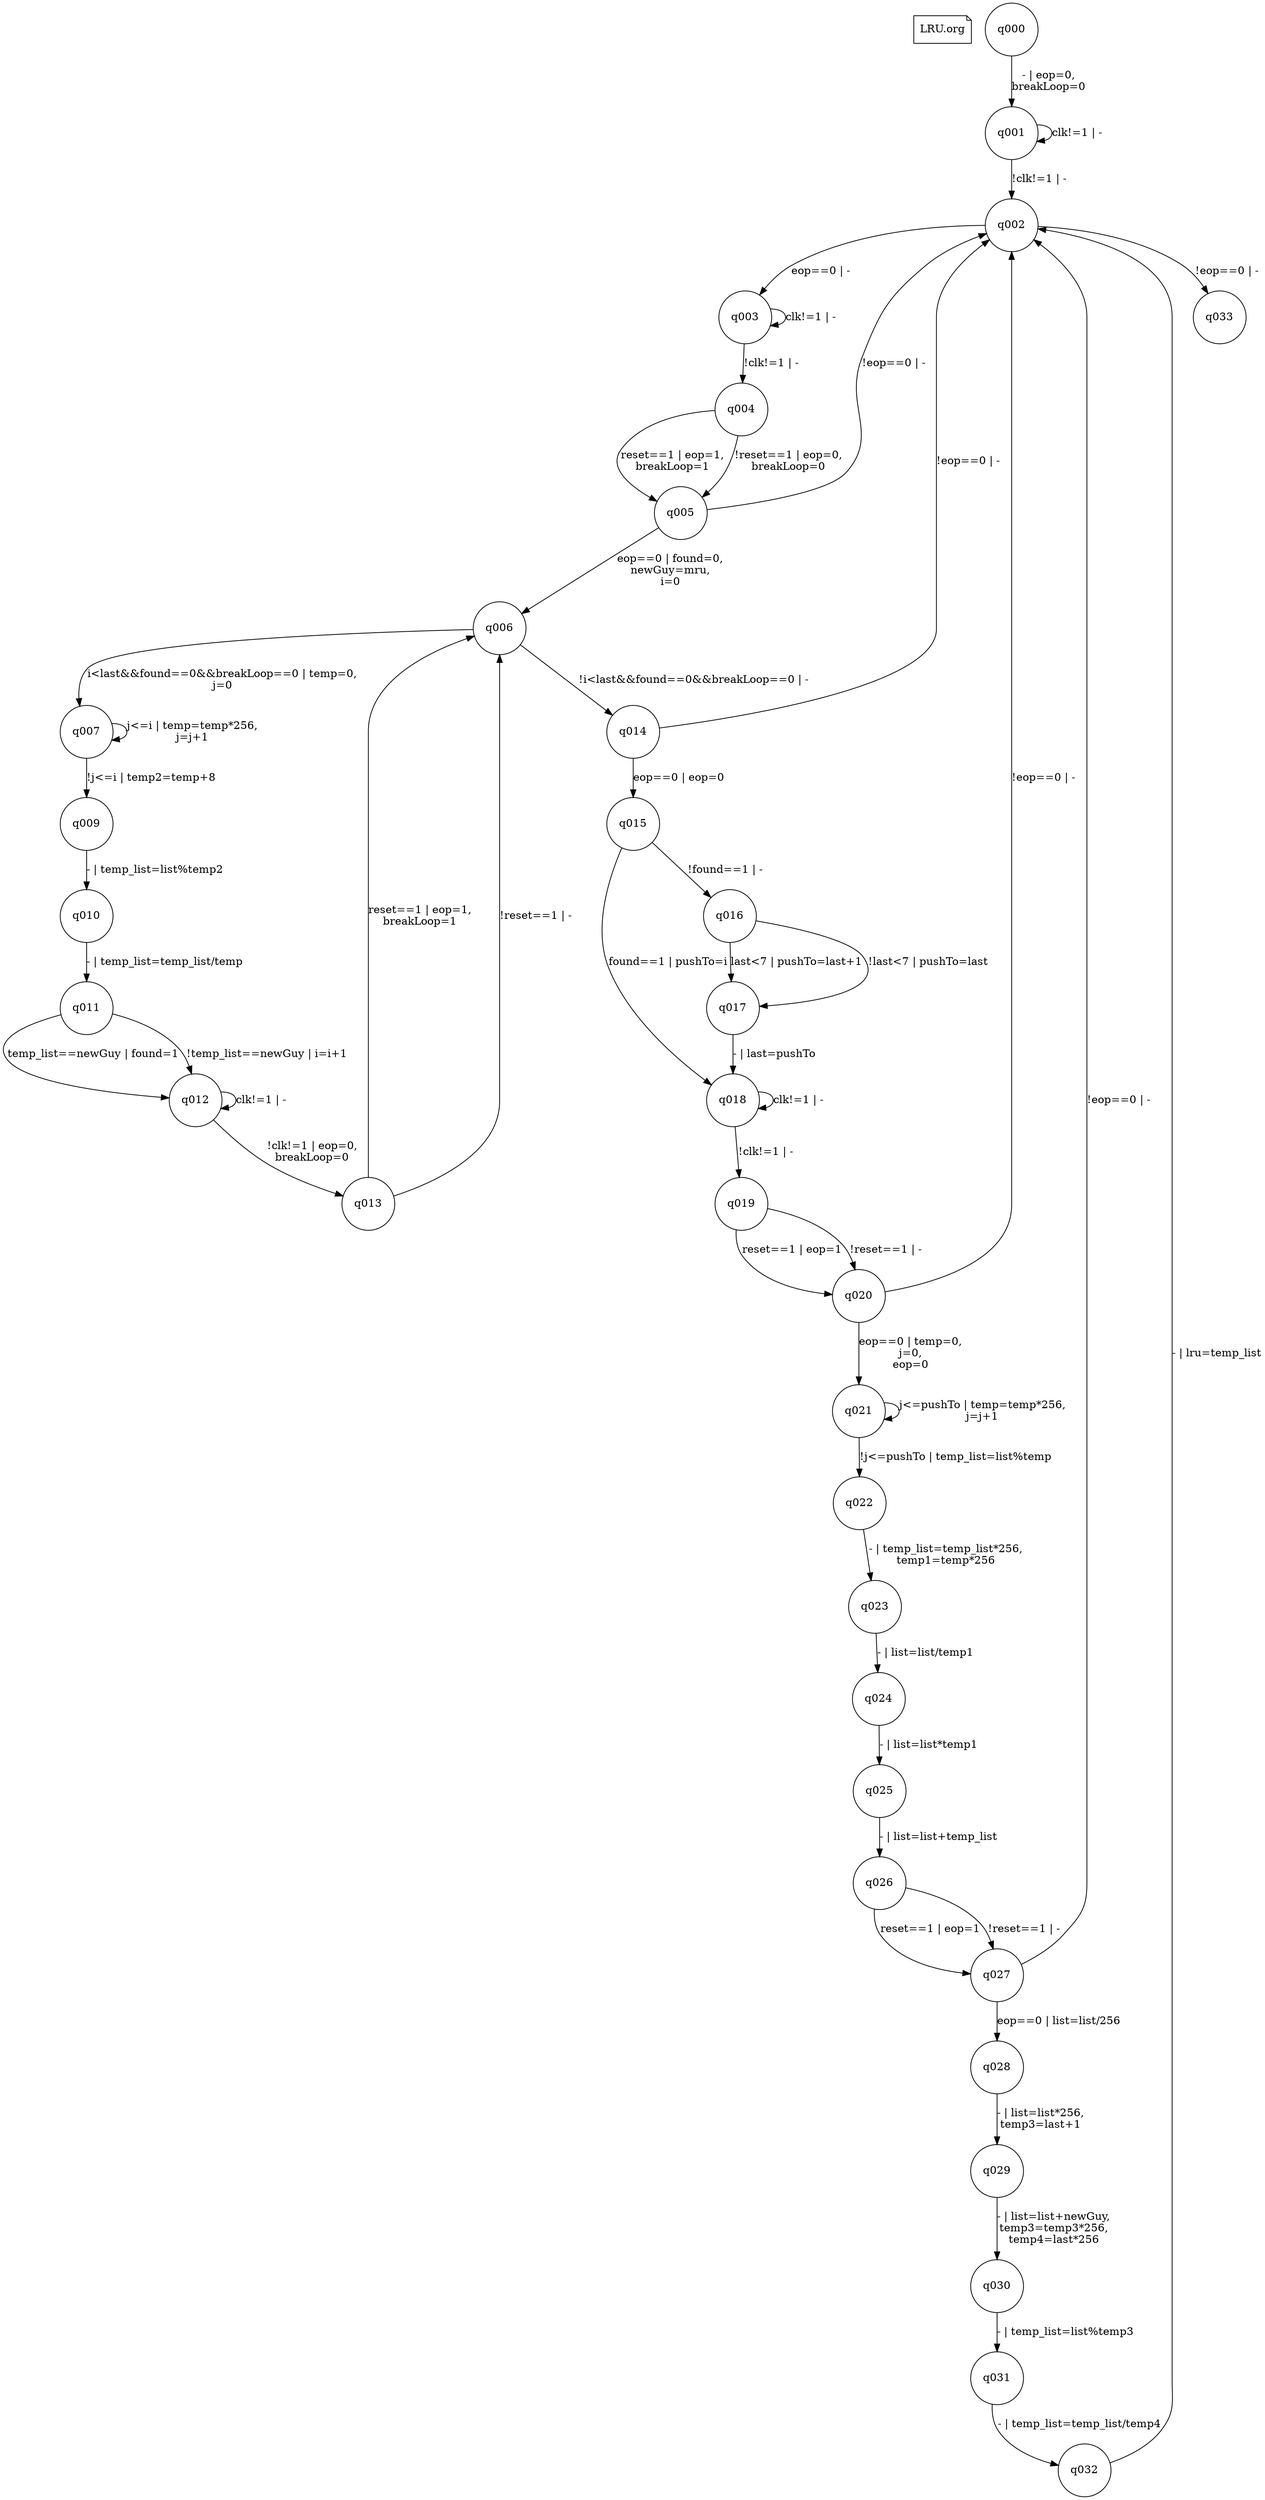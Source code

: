 digraph fsmdIndot {

"LRU.org" [shape=note];
q000 [shape=circle];
q001 [shape=circle];
q000 -> q001 [label="- | eop=0,\nbreakLoop=0"];
q001 [shape=circle];
q001 [shape=circle];
q001 -> q001 [label="clk!=1 | -"];
q002 [shape=circle];
q001 -> q002 [label="!clk!=1 | -"];
q002 [shape=circle];
q003 [shape=circle];
q002 -> q003 [label="eop==0 | -"];
q033 [shape=circle];
q002 -> q033 [label="!eop==0 | -"];
q003 [shape=circle];
q003 [shape=circle];
q003 -> q003 [label="clk!=1 | -"];
q004 [shape=circle];
q003 -> q004 [label="!clk!=1 | -"];
q004 [shape=circle];
q005 [shape=circle];
q004 -> q005 [label="reset==1 | eop=1,\nbreakLoop=1"];
q005 [shape=circle];
q004 -> q005 [label="!reset==1 | eop=0,\nbreakLoop=0"];
q005 [shape=circle];
q006 [shape=circle];
q005 -> q006 [label="eop==0 | found=0,\nnewGuy=mru,\ni=0"];
q002 [shape=circle];
q005 -> q002 [label="!eop==0 | -"];
q006 [shape=circle];
q007 [shape=circle];
q006 -> q007 [label="i<last&&found==0&&breakLoop==0 | temp=0,\nj=0"];
q014 [shape=circle];
q006 -> q014 [label="!i<last&&found==0&&breakLoop==0 | -"];
q007 [shape=circle];
q007 [shape=circle];
q007 -> q007 [label="j<=i | temp=temp*256,\nj=j+1"];
q009 [shape=circle];
q007 -> q009 [label="!j<=i | temp2=temp+8"];
q009 [shape=circle];
q010 [shape=circle];
q009 -> q010 [label="- | temp_list=list%temp2"];
q010 [shape=circle];
q011 [shape=circle];
q010 -> q011 [label="- | temp_list=temp_list/temp"];
q011 [shape=circle];
q012 [shape=circle];
q011 -> q012 [label="temp_list==newGuy | found=1"];
q012 [shape=circle];
q011 -> q012 [label="!temp_list==newGuy | i=i+1"];
q012 [shape=circle];
q012 [shape=circle];
q012 -> q012 [label="clk!=1 | -"];
q013 [shape=circle];
q012 -> q013 [label="!clk!=1 | eop=0,\nbreakLoop=0"];
q013 [shape=circle];
q006 [shape=circle];
q013 -> q006 [label="reset==1 | eop=1,\nbreakLoop=1"];
q006 [shape=circle];
q013 -> q006 [label="!reset==1 | -"];
q014 [shape=circle];
q015 [shape=circle];
q014 -> q015 [label="eop==0 | eop=0"];
q002 [shape=circle];
q014 -> q002 [label="!eop==0 | -"];
q015 [shape=circle];
q018 [shape=circle];
q015 -> q018 [label="found==1 | pushTo=i"];
q016 [shape=circle];
q015 -> q016 [label="!found==1 | -"];
q016 [shape=circle];
q017 [shape=circle];
q016 -> q017 [label="last<7 | pushTo=last+1"];
q017 [shape=circle];
q016 -> q017 [label="!last<7 | pushTo=last"];
q017 [shape=circle];
q018 [shape=circle];
q017 -> q018 [label="- | last=pushTo"];
q018 [shape=circle];
q018 [shape=circle];
q018 -> q018 [label="clk!=1 | -"];
q019 [shape=circle];
q018 -> q019 [label="!clk!=1 | -"];
q019 [shape=circle];
q020 [shape=circle];
q019 -> q020 [label="reset==1 | eop=1"];
q020 [shape=circle];
q019 -> q020 [label="!reset==1 | -"];
q020 [shape=circle];
q021 [shape=circle];
q020 -> q021 [label="eop==0 | temp=0,\nj=0,\neop=0"];
q002 [shape=circle];
q020 -> q002 [label="!eop==0 | -"];
q021 [shape=circle];
q021 [shape=circle];
q021 -> q021 [label="j<=pushTo | temp=temp*256,\nj=j+1"];
q022 [shape=circle];
q021 -> q022 [label="!j<=pushTo | temp_list=list%temp"];
q022 [shape=circle];
q023 [shape=circle];
q022 -> q023 [label="- | temp_list=temp_list*256,\ntemp1=temp*256"];
q023 [shape=circle];
q024 [shape=circle];
q023 -> q024 [label="- | list=list/temp1"];
q024 [shape=circle];
q025 [shape=circle];
q024 -> q025 [label="- | list=list*temp1"];
q025 [shape=circle];
q026 [shape=circle];
q025 -> q026 [label="- | list=list+temp_list"];
q026 [shape=circle];
q027 [shape=circle];
q026 -> q027 [label="reset==1 | eop=1"];
q027 [shape=circle];
q026 -> q027 [label="!reset==1 | -"];
q027 [shape=circle];
q028 [shape=circle];
q027 -> q028 [label="eop==0 | list=list/256"];
q002 [shape=circle];
q027 -> q002 [label="!eop==0 | -"];
q028 [shape=circle];
q029 [shape=circle];
q028 -> q029 [label="- | list=list*256,\ntemp3=last+1"];
q029 [shape=circle];
q030 [shape=circle];
q029 -> q030 [label="- | list=list+newGuy,\ntemp3=temp3*256,\ntemp4=last*256"];
q030 [shape=circle];
q031 [shape=circle];
q030 -> q031 [label="- | temp_list=list%temp3"];
q031 [shape=circle];
q032 [shape=circle];
q031 -> q032 [label="- | temp_list=temp_list/temp4"];
q032 [shape=circle];
q002 [shape=circle];
q032 -> q002 [label="- | lru=temp_list"];

}
